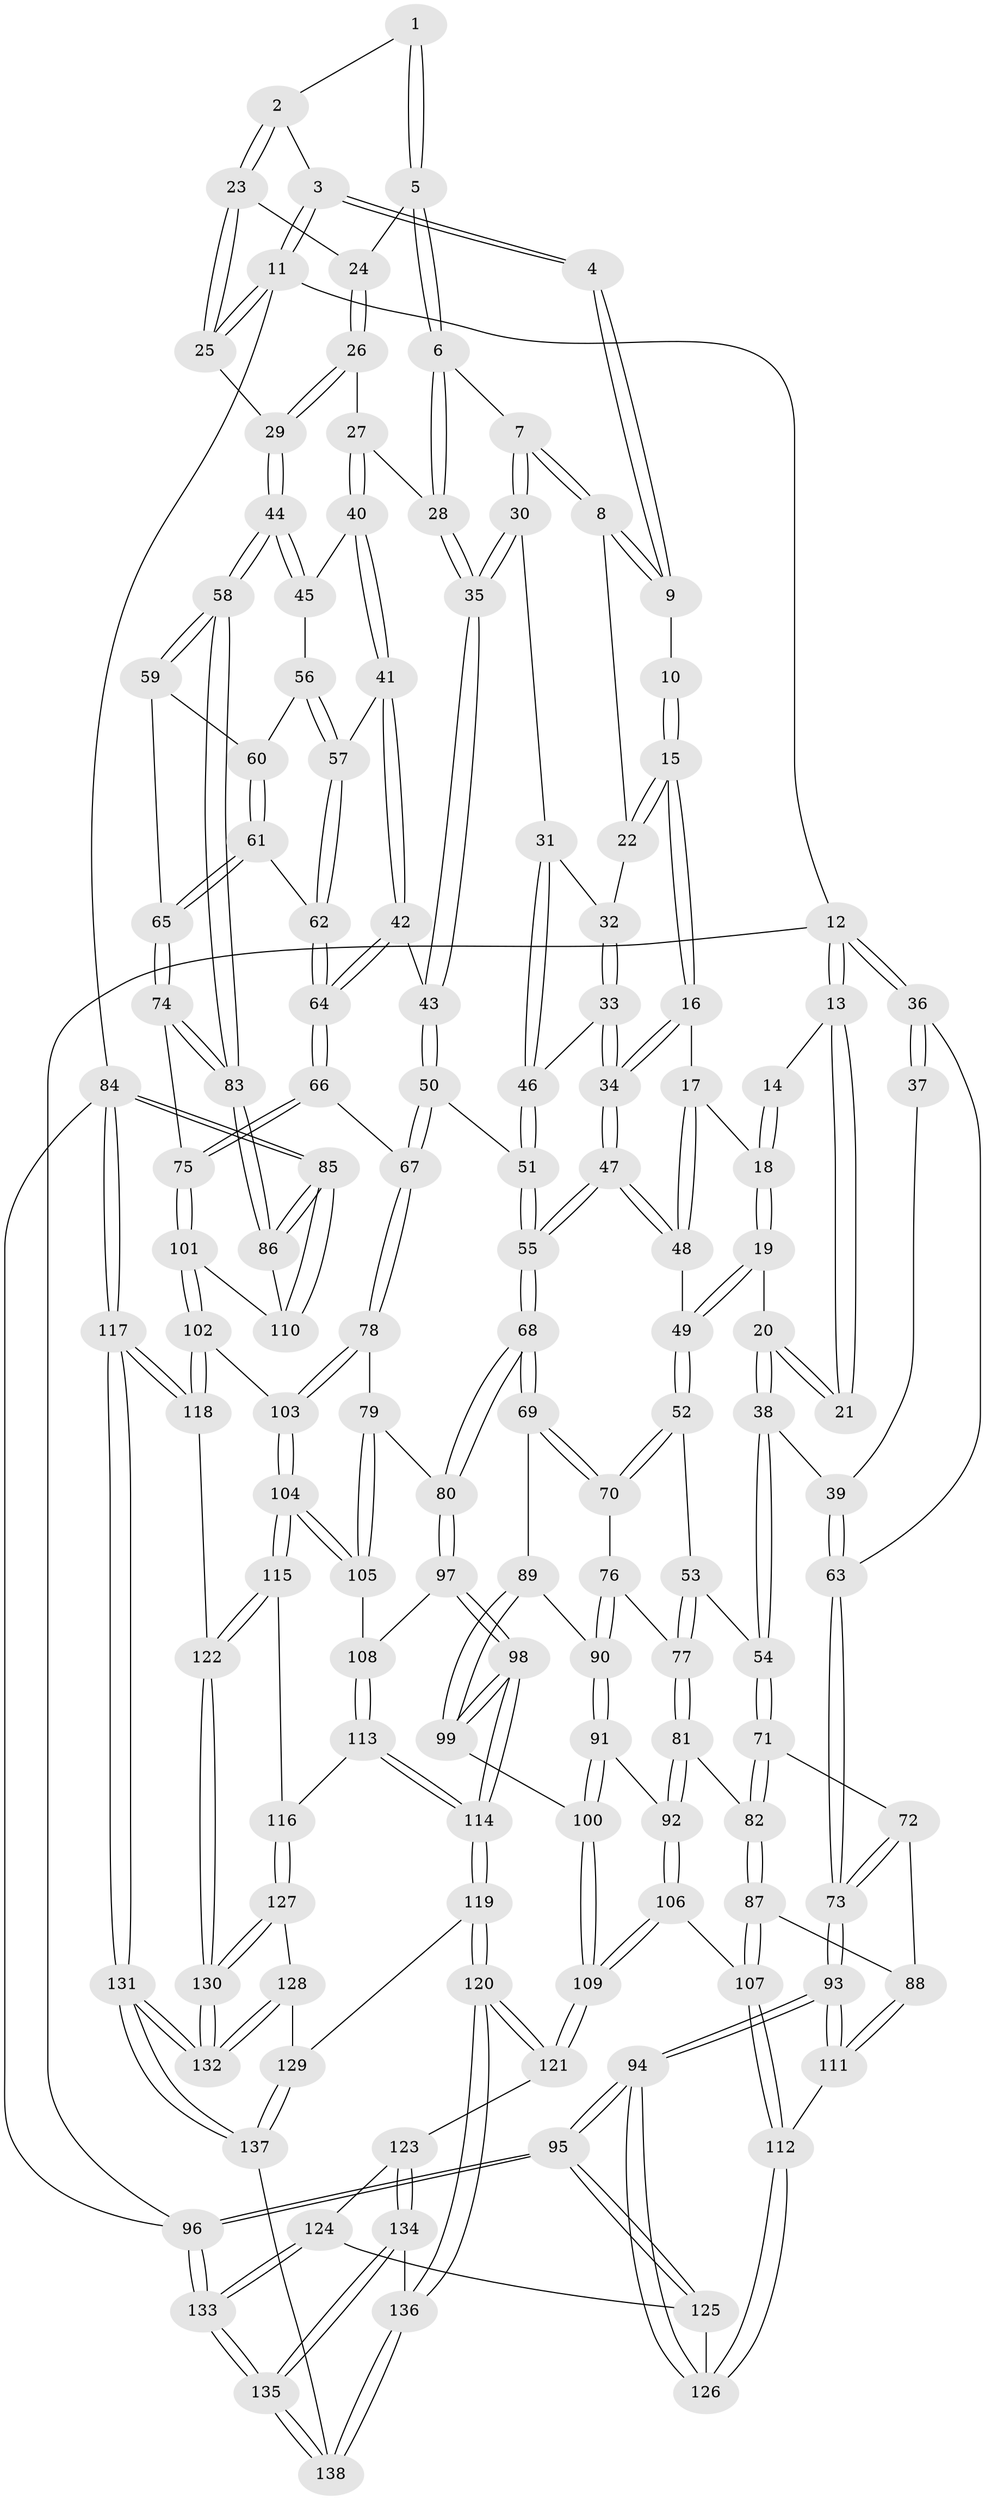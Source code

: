 // coarse degree distribution, {4: 0.21739130434782608, 5: 0.391304347826087, 3: 0.2318840579710145, 2: 0.028985507246376812, 6: 0.11594202898550725, 9: 0.014492753623188406}
// Generated by graph-tools (version 1.1) at 2025/07/03/04/25 22:07:05]
// undirected, 138 vertices, 342 edges
graph export_dot {
graph [start="1"]
  node [color=gray90,style=filled];
  1 [pos="+0.7522580323159532+0"];
  2 [pos="+0.8851950561085437+0.07386414707445954"];
  3 [pos="+1+0"];
  4 [pos="+0.7114995115386129+0"];
  5 [pos="+0.7664953879380383+0.07315634961526124"];
  6 [pos="+0.7283279719934298+0.15585415062669328"];
  7 [pos="+0.7173664122974289+0.16265778138784123"];
  8 [pos="+0.597594493685216+0.07840508309406817"];
  9 [pos="+0.5699404981058919+0"];
  10 [pos="+0.5551167159100477+0"];
  11 [pos="+1+0"];
  12 [pos="+0+0"];
  13 [pos="+0.03825904309885122+0"];
  14 [pos="+0.3695690823688564+0"];
  15 [pos="+0.42265726682883353+0.16520522003755647"];
  16 [pos="+0.4053202124322062+0.1762938197811943"];
  17 [pos="+0.3596572213854508+0.17244971740904663"];
  18 [pos="+0.3258572877733343+0.16518613930518178"];
  19 [pos="+0.258754782919062+0.190998364218831"];
  20 [pos="+0.22714270076772158+0.18703828312770934"];
  21 [pos="+0.1865374354186956+0.14229183442139012"];
  22 [pos="+0.5536500522348272+0.15509505290018072"];
  23 [pos="+0.8919817953371869+0.11381612352698274"];
  24 [pos="+0.8861213523632191+0.1250099601248031"];
  25 [pos="+1+0"];
  26 [pos="+0.8845750653270841+0.16779392201457713"];
  27 [pos="+0.8770707718405081+0.18142750519699144"];
  28 [pos="+0.8480509393802437+0.1856843745432308"];
  29 [pos="+1+0.19346791416003598"];
  30 [pos="+0.7012257420557996+0.21894443759685497"];
  31 [pos="+0.5909089040355288+0.22380494523660274"];
  32 [pos="+0.5596065467105663+0.17071913635304206"];
  33 [pos="+0.4869052185870539+0.2691093681908742"];
  34 [pos="+0.4604121492812079+0.2732648972198623"];
  35 [pos="+0.7355729405446501+0.31664747285299155"];
  36 [pos="+0+0"];
  37 [pos="+0.07213446634726753+0.15924854282506543"];
  38 [pos="+0.11188490987490168+0.3299256960137816"];
  39 [pos="+0+0.2971336405901662"];
  40 [pos="+0.8830864086461325+0.20096734053906395"];
  41 [pos="+0.8062079809796437+0.3346165654917419"];
  42 [pos="+0.7855431865031992+0.3330575465676401"];
  43 [pos="+0.7358479166163706+0.31957849540118133"];
  44 [pos="+1+0.23173481108787583"];
  45 [pos="+0.9353622379266519+0.27529725796739"];
  46 [pos="+0.573543182105985+0.27508063697185786"];
  47 [pos="+0.4476932325238566+0.34936457224633216"];
  48 [pos="+0.38199706992336646+0.34108929670228744"];
  49 [pos="+0.30867569301947145+0.35259871090833333"];
  50 [pos="+0.6764672217686707+0.3760250043023906"];
  51 [pos="+0.6072969053152102+0.373123868321661"];
  52 [pos="+0.29809171618757074+0.376408028433852"];
  53 [pos="+0.22242936489199877+0.40956418932633176"];
  54 [pos="+0.13234290494145573+0.37963997035725894"];
  55 [pos="+0.5005416039554423+0.43898403813817743"];
  56 [pos="+0.9024826244232625+0.3397498728557831"];
  57 [pos="+0.806350967399317+0.33467067648666765"];
  58 [pos="+1+0.4520970972473315"];
  59 [pos="+0.9755108499021597+0.3781340681573253"];
  60 [pos="+0.9059310045969596+0.34552748242190295"];
  61 [pos="+0.896579743531293+0.43247615427336344"];
  62 [pos="+0.8509732311068359+0.44252623787520645"];
  63 [pos="+0+0.3045216675803203"];
  64 [pos="+0.8054961082649447+0.49219827423507584"];
  65 [pos="+0.9115015633447721+0.44532166669145007"];
  66 [pos="+0.800791580137538+0.5006064991840881"];
  67 [pos="+0.7331995439156422+0.534874980001644"];
  68 [pos="+0.490444675766208+0.4696104090124909"];
  69 [pos="+0.39273754344901285+0.4898104473763646"];
  70 [pos="+0.36548532760817876+0.4760728250848965"];
  71 [pos="+0.11022173627421182+0.4338881914776619"];
  72 [pos="+0.040479601813111506+0.47730458980845825"];
  73 [pos="+0+0.5150404588897989"];
  74 [pos="+1+0.5458968758250514"];
  75 [pos="+0.9763184871080293+0.5559843779673901"];
  76 [pos="+0.2911216691027267+0.4960968352495083"];
  77 [pos="+0.24100114792277572+0.4978025236040767"];
  78 [pos="+0.7329182465323949+0.5356111304855065"];
  79 [pos="+0.6186122106728709+0.5656205643568512"];
  80 [pos="+0.5333217052567619+0.5554790898836595"];
  81 [pos="+0.20424117391499336+0.5651285249891413"];
  82 [pos="+0.16815850282022662+0.5723052133422819"];
  83 [pos="+1+0.5335081330199309"];
  84 [pos="+1+1"];
  85 [pos="+1+1"];
  86 [pos="+1+0.8383601817097741"];
  87 [pos="+0.1271878519448806+0.610110215044633"];
  88 [pos="+0.1148521015802688+0.6089106929342528"];
  89 [pos="+0.3875306593186827+0.5010629489605611"];
  90 [pos="+0.30568289345016325+0.5759429496123664"];
  91 [pos="+0.2839740930543785+0.6065923903186788"];
  92 [pos="+0.26635774508174653+0.6029186952768696"];
  93 [pos="+0+0.6462558060264846"];
  94 [pos="+0+0.9664242985042654"];
  95 [pos="+0+1"];
  96 [pos="+0+1"];
  97 [pos="+0.5207277852501064+0.5897242510842889"];
  98 [pos="+0.42793696799569647+0.7230140773426234"];
  99 [pos="+0.3750986523322538+0.6787953360652698"];
  100 [pos="+0.35221563548318097+0.6699342603297843"];
  101 [pos="+0.8600334207781464+0.668136612297356"];
  102 [pos="+0.8447523952354306+0.6753048788952459"];
  103 [pos="+0.7771192586824186+0.6433314699603299"];
  104 [pos="+0.6967197486884616+0.7104024673520017"];
  105 [pos="+0.6479956398469929+0.6940448266687814"];
  106 [pos="+0.21310352254655596+0.721330887985046"];
  107 [pos="+0.15404706276576852+0.7041736373962721"];
  108 [pos="+0.6115962842038779+0.7034964457974202"];
  109 [pos="+0.22135344129337736+0.727457088274343"];
  110 [pos="+0.8758819389298856+0.6758023971908006"];
  111 [pos="+0+0.6368863115586431"];
  112 [pos="+0.12446911225072092+0.7411750091233105"];
  113 [pos="+0.5584600313399383+0.758887953740874"];
  114 [pos="+0.43754405198265567+0.7771240976259739"];
  115 [pos="+0.6965570003807176+0.7648032110920118"];
  116 [pos="+0.6337630486861358+0.8044120292331296"];
  117 [pos="+1+1"];
  118 [pos="+0.8495056120486901+0.7643011068758309"];
  119 [pos="+0.4296467213864856+0.8027502779326999"];
  120 [pos="+0.3463310748624322+0.8727249906852886"];
  121 [pos="+0.2793038148048538+0.863936188344669"];
  122 [pos="+0.742690556053395+0.8122824789922354"];
  123 [pos="+0.2409755290155394+0.8773964315967335"];
  124 [pos="+0.2220946657265091+0.8768838716757147"];
  125 [pos="+0.17049054029723604+0.8671833198839783"];
  126 [pos="+0.12091182445628744+0.7482634941619721"];
  127 [pos="+0.6331521778582769+0.8212688897795661"];
  128 [pos="+0.5856523328063721+0.8980881824232901"];
  129 [pos="+0.544683347844089+0.9050121664280856"];
  130 [pos="+0.7363261000834528+0.9086679184140449"];
  131 [pos="+0.9529412963520917+1"];
  132 [pos="+0.7472002503361584+0.9660097716478254"];
  133 [pos="+0+1"];
  134 [pos="+0.2102296015835412+0.9995298184631372"];
  135 [pos="+0.09764088555719175+1"];
  136 [pos="+0.36318529220595946+0.9731677118133619"];
  137 [pos="+0.5191385944650344+1"];
  138 [pos="+0.40694872474896343+1"];
  1 -- 2;
  1 -- 5;
  1 -- 5;
  2 -- 3;
  2 -- 23;
  2 -- 23;
  3 -- 4;
  3 -- 4;
  3 -- 11;
  3 -- 11;
  4 -- 9;
  4 -- 9;
  5 -- 6;
  5 -- 6;
  5 -- 24;
  6 -- 7;
  6 -- 28;
  6 -- 28;
  7 -- 8;
  7 -- 8;
  7 -- 30;
  7 -- 30;
  8 -- 9;
  8 -- 9;
  8 -- 22;
  9 -- 10;
  10 -- 15;
  10 -- 15;
  11 -- 12;
  11 -- 25;
  11 -- 25;
  11 -- 84;
  12 -- 13;
  12 -- 13;
  12 -- 36;
  12 -- 36;
  12 -- 96;
  13 -- 14;
  13 -- 21;
  13 -- 21;
  14 -- 18;
  14 -- 18;
  15 -- 16;
  15 -- 16;
  15 -- 22;
  15 -- 22;
  16 -- 17;
  16 -- 34;
  16 -- 34;
  17 -- 18;
  17 -- 48;
  17 -- 48;
  18 -- 19;
  18 -- 19;
  19 -- 20;
  19 -- 49;
  19 -- 49;
  20 -- 21;
  20 -- 21;
  20 -- 38;
  20 -- 38;
  22 -- 32;
  23 -- 24;
  23 -- 25;
  23 -- 25;
  24 -- 26;
  24 -- 26;
  25 -- 29;
  26 -- 27;
  26 -- 29;
  26 -- 29;
  27 -- 28;
  27 -- 40;
  27 -- 40;
  28 -- 35;
  28 -- 35;
  29 -- 44;
  29 -- 44;
  30 -- 31;
  30 -- 35;
  30 -- 35;
  31 -- 32;
  31 -- 46;
  31 -- 46;
  32 -- 33;
  32 -- 33;
  33 -- 34;
  33 -- 34;
  33 -- 46;
  34 -- 47;
  34 -- 47;
  35 -- 43;
  35 -- 43;
  36 -- 37;
  36 -- 37;
  36 -- 63;
  37 -- 39;
  38 -- 39;
  38 -- 54;
  38 -- 54;
  39 -- 63;
  39 -- 63;
  40 -- 41;
  40 -- 41;
  40 -- 45;
  41 -- 42;
  41 -- 42;
  41 -- 57;
  42 -- 43;
  42 -- 64;
  42 -- 64;
  43 -- 50;
  43 -- 50;
  44 -- 45;
  44 -- 45;
  44 -- 58;
  44 -- 58;
  45 -- 56;
  46 -- 51;
  46 -- 51;
  47 -- 48;
  47 -- 48;
  47 -- 55;
  47 -- 55;
  48 -- 49;
  49 -- 52;
  49 -- 52;
  50 -- 51;
  50 -- 67;
  50 -- 67;
  51 -- 55;
  51 -- 55;
  52 -- 53;
  52 -- 70;
  52 -- 70;
  53 -- 54;
  53 -- 77;
  53 -- 77;
  54 -- 71;
  54 -- 71;
  55 -- 68;
  55 -- 68;
  56 -- 57;
  56 -- 57;
  56 -- 60;
  57 -- 62;
  57 -- 62;
  58 -- 59;
  58 -- 59;
  58 -- 83;
  58 -- 83;
  59 -- 60;
  59 -- 65;
  60 -- 61;
  60 -- 61;
  61 -- 62;
  61 -- 65;
  61 -- 65;
  62 -- 64;
  62 -- 64;
  63 -- 73;
  63 -- 73;
  64 -- 66;
  64 -- 66;
  65 -- 74;
  65 -- 74;
  66 -- 67;
  66 -- 75;
  66 -- 75;
  67 -- 78;
  67 -- 78;
  68 -- 69;
  68 -- 69;
  68 -- 80;
  68 -- 80;
  69 -- 70;
  69 -- 70;
  69 -- 89;
  70 -- 76;
  71 -- 72;
  71 -- 82;
  71 -- 82;
  72 -- 73;
  72 -- 73;
  72 -- 88;
  73 -- 93;
  73 -- 93;
  74 -- 75;
  74 -- 83;
  74 -- 83;
  75 -- 101;
  75 -- 101;
  76 -- 77;
  76 -- 90;
  76 -- 90;
  77 -- 81;
  77 -- 81;
  78 -- 79;
  78 -- 103;
  78 -- 103;
  79 -- 80;
  79 -- 105;
  79 -- 105;
  80 -- 97;
  80 -- 97;
  81 -- 82;
  81 -- 92;
  81 -- 92;
  82 -- 87;
  82 -- 87;
  83 -- 86;
  83 -- 86;
  84 -- 85;
  84 -- 85;
  84 -- 117;
  84 -- 117;
  84 -- 96;
  85 -- 86;
  85 -- 86;
  85 -- 110;
  85 -- 110;
  86 -- 110;
  87 -- 88;
  87 -- 107;
  87 -- 107;
  88 -- 111;
  88 -- 111;
  89 -- 90;
  89 -- 99;
  89 -- 99;
  90 -- 91;
  90 -- 91;
  91 -- 92;
  91 -- 100;
  91 -- 100;
  92 -- 106;
  92 -- 106;
  93 -- 94;
  93 -- 94;
  93 -- 111;
  93 -- 111;
  94 -- 95;
  94 -- 95;
  94 -- 126;
  94 -- 126;
  95 -- 96;
  95 -- 96;
  95 -- 125;
  95 -- 125;
  96 -- 133;
  96 -- 133;
  97 -- 98;
  97 -- 98;
  97 -- 108;
  98 -- 99;
  98 -- 99;
  98 -- 114;
  98 -- 114;
  99 -- 100;
  100 -- 109;
  100 -- 109;
  101 -- 102;
  101 -- 102;
  101 -- 110;
  102 -- 103;
  102 -- 118;
  102 -- 118;
  103 -- 104;
  103 -- 104;
  104 -- 105;
  104 -- 105;
  104 -- 115;
  104 -- 115;
  105 -- 108;
  106 -- 107;
  106 -- 109;
  106 -- 109;
  107 -- 112;
  107 -- 112;
  108 -- 113;
  108 -- 113;
  109 -- 121;
  109 -- 121;
  111 -- 112;
  112 -- 126;
  112 -- 126;
  113 -- 114;
  113 -- 114;
  113 -- 116;
  114 -- 119;
  114 -- 119;
  115 -- 116;
  115 -- 122;
  115 -- 122;
  116 -- 127;
  116 -- 127;
  117 -- 118;
  117 -- 118;
  117 -- 131;
  117 -- 131;
  118 -- 122;
  119 -- 120;
  119 -- 120;
  119 -- 129;
  120 -- 121;
  120 -- 121;
  120 -- 136;
  120 -- 136;
  121 -- 123;
  122 -- 130;
  122 -- 130;
  123 -- 124;
  123 -- 134;
  123 -- 134;
  124 -- 125;
  124 -- 133;
  124 -- 133;
  125 -- 126;
  127 -- 128;
  127 -- 130;
  127 -- 130;
  128 -- 129;
  128 -- 132;
  128 -- 132;
  129 -- 137;
  129 -- 137;
  130 -- 132;
  130 -- 132;
  131 -- 132;
  131 -- 132;
  131 -- 137;
  131 -- 137;
  133 -- 135;
  133 -- 135;
  134 -- 135;
  134 -- 135;
  134 -- 136;
  135 -- 138;
  135 -- 138;
  136 -- 138;
  136 -- 138;
  137 -- 138;
}

